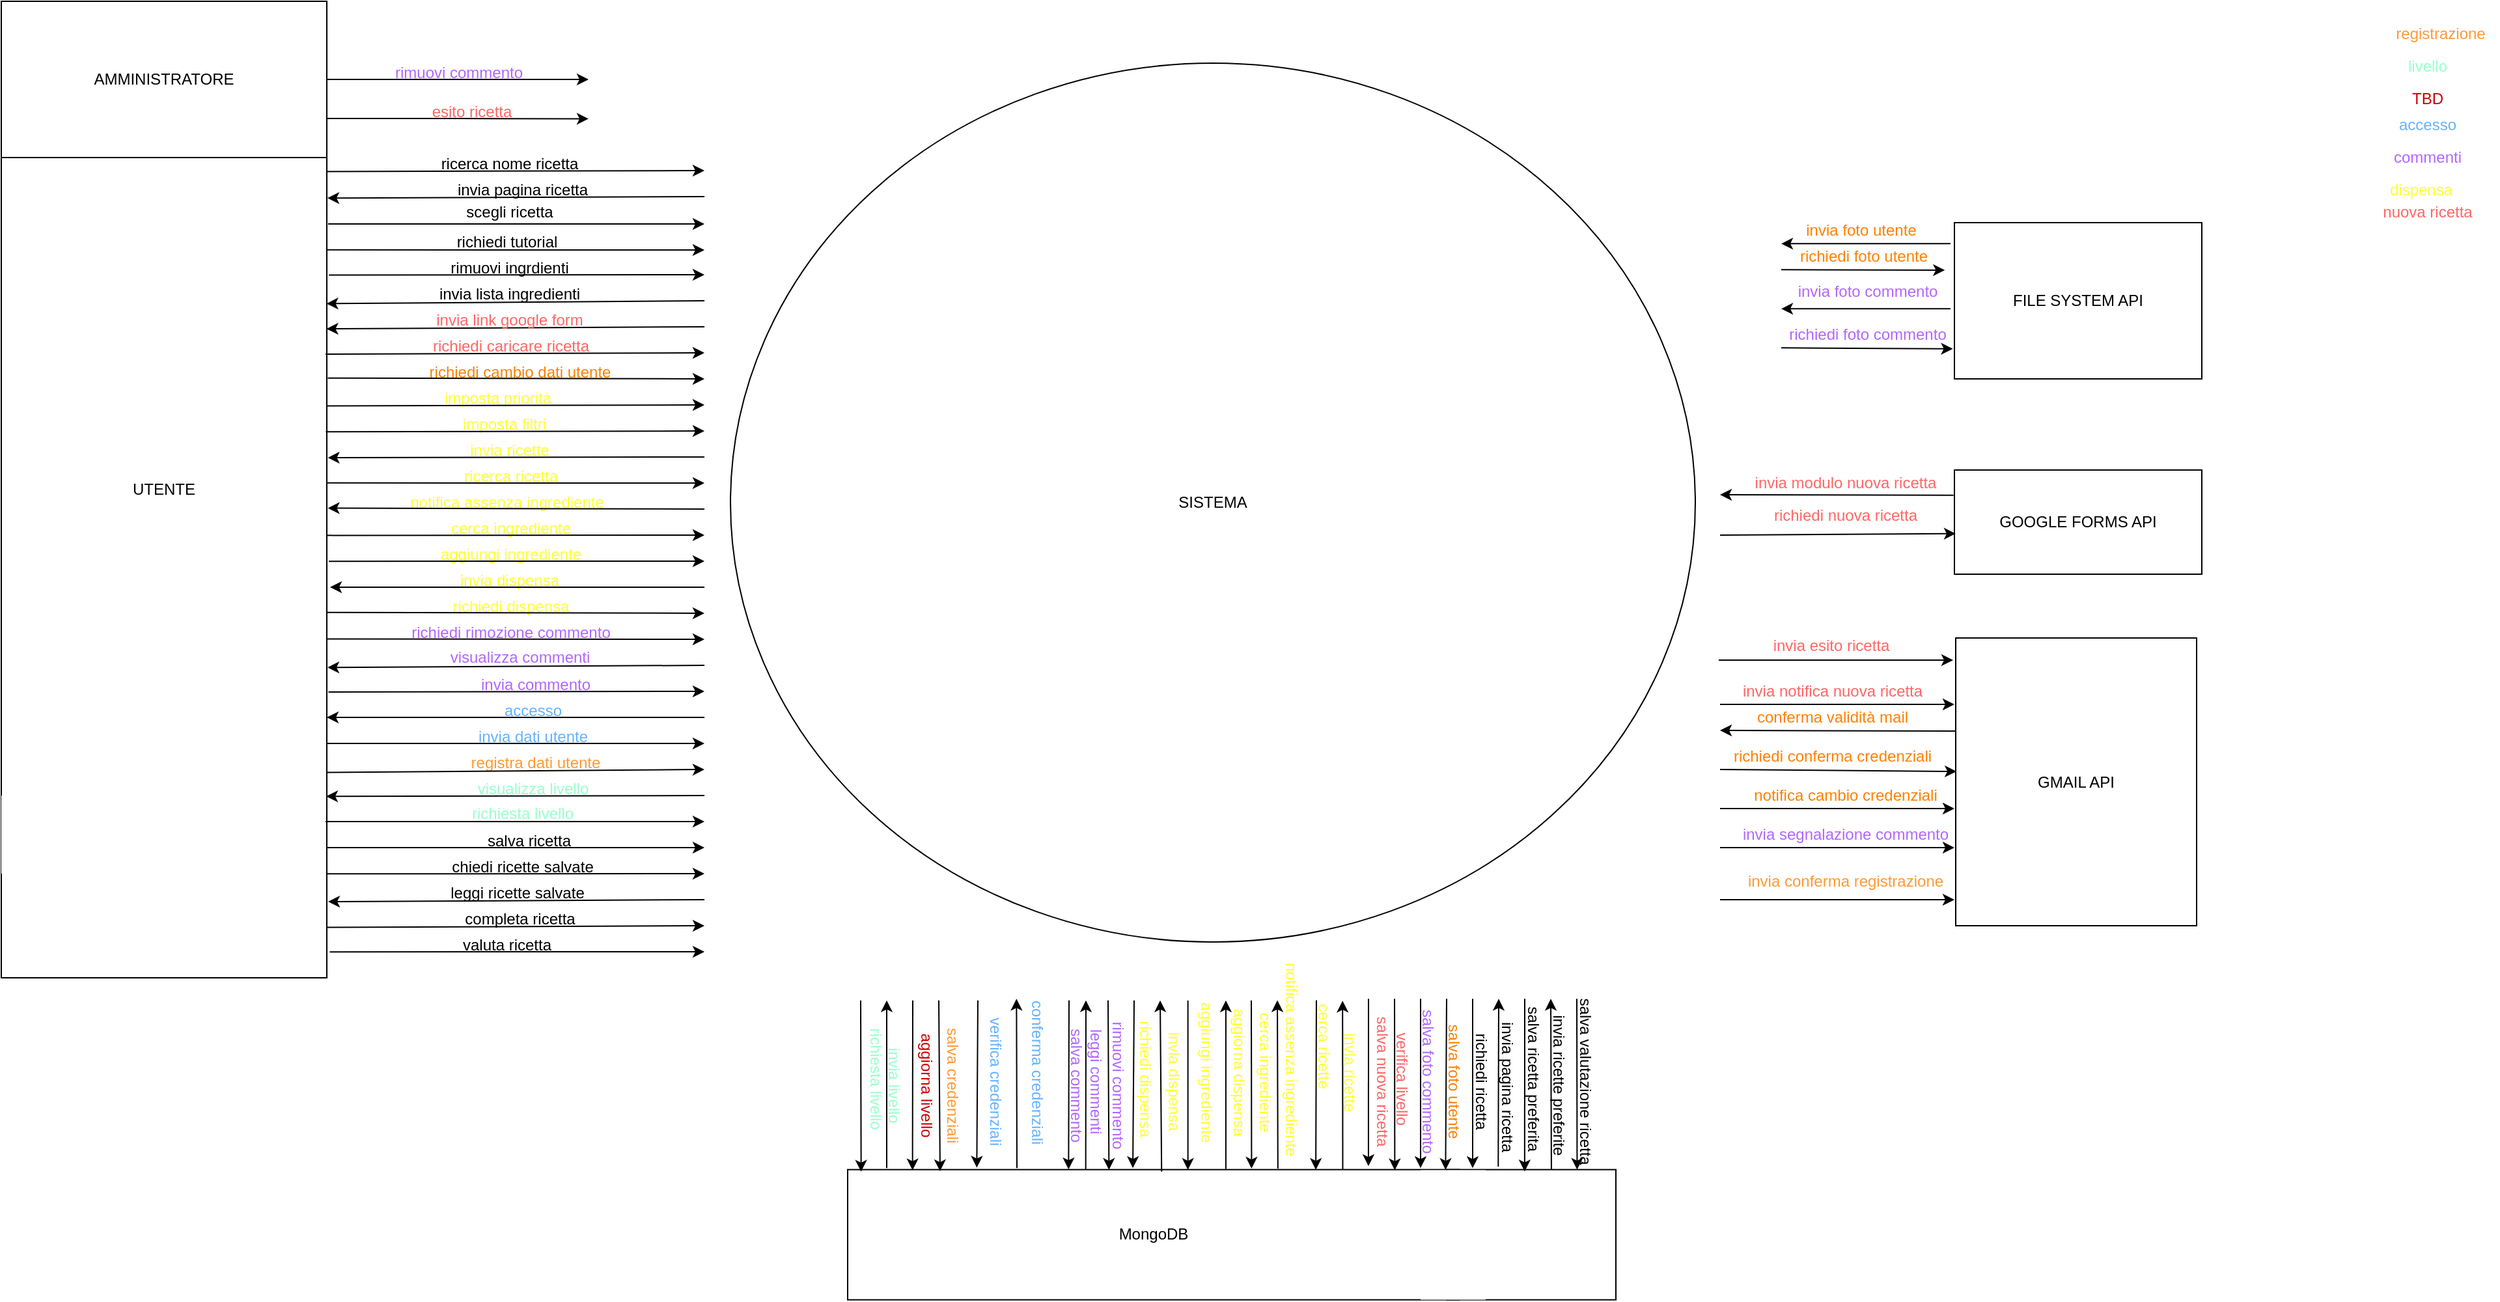 <mxfile version="20.5.3" type="device"><diagram id="wQBlGms5R-B9E_tC6uIV" name="Pagina-1"><mxGraphModel dx="3056" dy="1822" grid="1" gridSize="10" guides="1" tooltips="1" connect="1" arrows="1" fold="1" page="1" pageScale="1" pageWidth="1169" pageHeight="827" math="0" shadow="0"><root><mxCell id="0"/><mxCell id="1" parent="0"/><mxCell id="vrRRHD0pAtCMs2YxS7Pa-10" value="" style="rounded=0;whiteSpace=wrap;html=1;" parent="1" vertex="1"><mxGeometry x="-10" y="460" width="250" height="130" as="geometry"/></mxCell><mxCell id="uP_7H-w4UrX24b1T5Wkm-80" style="edgeStyle=orthogonalEdgeStyle;rounded=0;orthogonalLoop=1;jettySize=auto;html=1;exitX=1;exitY=0.75;exitDx=0;exitDy=0;fontColor=#FF8000;" parent="1" source="0lq4EhsBohzgblfI7gjp-4" edge="1"><mxGeometry relative="1" as="geometry"><mxPoint x="441" y="-69.778" as="targetPoint"/></mxGeometry></mxCell><mxCell id="0lq4EhsBohzgblfI7gjp-4" value="AMMINISTRATORE" style="rounded=0;whiteSpace=wrap;html=1;" parent="1" vertex="1"><mxGeometry x="-10" y="-160" width="250" height="120" as="geometry"/></mxCell><mxCell id="0lq4EhsBohzgblfI7gjp-5" value="UTENTE" style="rounded=0;whiteSpace=wrap;html=1;perimeterSpacing=0;" parent="1" vertex="1"><mxGeometry x="-10" y="-40" width="250" height="510" as="geometry"/></mxCell><mxCell id="0lq4EhsBohzgblfI7gjp-6" value="MongoDB" style="rounded=0;whiteSpace=wrap;html=1;" parent="1" vertex="1"><mxGeometry x="640" y="737.32" width="470" height="100" as="geometry"/></mxCell><mxCell id="0lq4EhsBohzgblfI7gjp-13" value="&lt;font style=&quot;font-size: 12px;&quot;&gt;richiesta &lt;/font&gt;&lt;font style=&quot;font-size: 12px;&quot;&gt;livello&lt;/font&gt;" style="text;html=1;align=center;verticalAlign=middle;resizable=0;points=[];autosize=1;fontSize=24;fontColor=#99FFCC;" parent="1" vertex="1"><mxGeometry x="340" y="440" width="100" height="40" as="geometry"/></mxCell><mxCell id="0lq4EhsBohzgblfI7gjp-14" value="" style="endArrow=classic;html=1;rounded=0;fontSize=12;entryX=0.022;entryY=0.016;entryDx=0;entryDy=0;entryPerimeter=0;" parent="1" target="0lq4EhsBohzgblfI7gjp-6" edge="1"><mxGeometry width="50" height="50" relative="1" as="geometry"><mxPoint x="650" y="607.32" as="sourcePoint"/><mxPoint x="650" y="727.32" as="targetPoint"/></mxGeometry></mxCell><mxCell id="0lq4EhsBohzgblfI7gjp-16" value="&lt;font style=&quot;font-size: 12px;&quot;&gt;richiesta &lt;/font&gt;&lt;font style=&quot;font-size: 12px;&quot;&gt;livello&lt;/font&gt;" style="text;html=1;align=center;verticalAlign=middle;resizable=0;points=[];autosize=1;strokeColor=none;fillColor=none;fontSize=24;rotation=90;fontColor=#99FFCC;" parent="1" vertex="1"><mxGeometry x="615" y="647.32" width="100" height="40" as="geometry"/></mxCell><mxCell id="0lq4EhsBohzgblfI7gjp-17" value="" style="endArrow=classic;html=1;rounded=0;fontSize=12;exitX=1;exitY=1;exitDx=0;exitDy=0;edgeStyle=elbowEdgeStyle;elbow=vertical;" parent="1" source="0lq4EhsBohzgblfI7gjp-5" edge="1"><mxGeometry width="50" height="50" relative="1" as="geometry"><mxPoint x="540" y="530" as="sourcePoint"/><mxPoint x="530" y="470" as="targetPoint"/></mxGeometry></mxCell><mxCell id="0lq4EhsBohzgblfI7gjp-20" value="invia livello" style="text;html=1;align=center;verticalAlign=middle;resizable=0;points=[];autosize=1;strokeColor=none;fillColor=none;fontSize=12;rotation=90;fontColor=#99FFCC;" parent="1" vertex="1"><mxGeometry x="635" y="657.32" width="80" height="30" as="geometry"/></mxCell><mxCell id="0lq4EhsBohzgblfI7gjp-22" value="visualizza livello" style="text;html=1;align=center;verticalAlign=middle;resizable=0;points=[];autosize=1;fontSize=12;fontColor=#99FFCC;" parent="1" vertex="1"><mxGeometry x="343" y="430" width="110" height="30" as="geometry"/></mxCell><mxCell id="0lq4EhsBohzgblfI7gjp-24" value="aggiorna livello" style="text;html=1;align=center;verticalAlign=middle;resizable=0;points=[];autosize=1;strokeColor=none;fillColor=none;fontSize=12;fontColor=#CC0000;rotation=90;" parent="1" vertex="1"><mxGeometry x="650" y="657.32" width="100" height="30" as="geometry"/></mxCell><mxCell id="0lq4EhsBohzgblfI7gjp-26" value="&lt;font color=&quot;#ff9933&quot;&gt;registra dati utente&lt;/font&gt;" style="text;html=1;align=center;verticalAlign=middle;resizable=0;points=[];autosize=1;strokeColor=none;fillColor=none;fontSize=12;fontColor=#CC0000;" parent="1" vertex="1"><mxGeometry x="340" y="410" width="120" height="30" as="geometry"/></mxCell><mxCell id="0lq4EhsBohzgblfI7gjp-28" value="salva credenziali" style="text;html=1;align=center;verticalAlign=middle;resizable=0;points=[];autosize=1;strokeColor=none;fillColor=none;fontSize=12;fontColor=#FF9933;rotation=90;" parent="1" vertex="1"><mxGeometry x="665" y="657.32" width="110" height="30" as="geometry"/></mxCell><mxCell id="0lq4EhsBohzgblfI7gjp-31" value="registrazione" style="text;html=1;align=center;verticalAlign=middle;resizable=0;points=[];autosize=1;strokeColor=none;fillColor=none;fontSize=12;fontColor=#FF9933;" parent="1" vertex="1"><mxGeometry x="1818" y="-150" width="90" height="30" as="geometry"/></mxCell><mxCell id="0lq4EhsBohzgblfI7gjp-32" value="&lt;font color=&quot;#99ffcc&quot;&gt;livello&lt;/font&gt;" style="text;html=1;align=center;verticalAlign=middle;resizable=0;points=[];autosize=1;strokeColor=none;fillColor=none;fontSize=12;fontColor=#FF9933;" parent="1" vertex="1"><mxGeometry x="1828" y="-125" width="50" height="30" as="geometry"/></mxCell><mxCell id="0lq4EhsBohzgblfI7gjp-33" value="&lt;font color=&quot;#cc0000&quot;&gt;TBD&lt;/font&gt;" style="text;html=1;align=center;verticalAlign=middle;resizable=0;points=[];autosize=1;strokeColor=none;fillColor=none;fontSize=12;fontColor=#99FFCC;" parent="1" vertex="1"><mxGeometry x="1828" y="-100" width="50" height="30" as="geometry"/></mxCell><mxCell id="0lq4EhsBohzgblfI7gjp-35" value="&lt;font color=&quot;#66b2ff&quot;&gt;invia dati utente&lt;/font&gt;" style="text;html=1;align=center;verticalAlign=middle;resizable=0;points=[];autosize=1;strokeColor=none;fillColor=none;fontSize=12;fontColor=#CC0000;" parent="1" vertex="1"><mxGeometry x="343" y="390" width="110" height="30" as="geometry"/></mxCell><mxCell id="0lq4EhsBohzgblfI7gjp-37" value="verifica credenziali" style="text;html=1;align=center;verticalAlign=middle;resizable=0;points=[];autosize=1;strokeColor=none;fillColor=none;fontSize=12;fontColor=#66B2FF;rotation=90;" parent="1" vertex="1"><mxGeometry x="693" y="654.32" width="120" height="30" as="geometry"/></mxCell><mxCell id="0lq4EhsBohzgblfI7gjp-39" value="conferma credenziali" style="text;html=1;align=center;verticalAlign=middle;resizable=0;points=[];autosize=1;strokeColor=none;fillColor=none;fontSize=12;fontColor=#66B2FF;rotation=90;" parent="1" vertex="1"><mxGeometry x="720" y="647.32" width="130" height="30" as="geometry"/></mxCell><mxCell id="0lq4EhsBohzgblfI7gjp-40" value="" style="endArrow=classic;html=1;rounded=0;fontSize=12;fontColor=#66B2FF;elbow=vertical;" parent="1" edge="1"><mxGeometry width="50" height="50" relative="1" as="geometry"><mxPoint x="530" y="390" as="sourcePoint"/><mxPoint x="240" y="390" as="targetPoint"/></mxGeometry></mxCell><mxCell id="0lq4EhsBohzgblfI7gjp-41" value="accesso" style="text;html=1;align=center;verticalAlign=middle;resizable=0;points=[];autosize=1;strokeColor=none;fillColor=none;fontSize=12;fontColor=#66B2FF;" parent="1" vertex="1"><mxGeometry x="363" y="370" width="70" height="30" as="geometry"/></mxCell><mxCell id="0lq4EhsBohzgblfI7gjp-42" value="accesso" style="text;html=1;align=center;verticalAlign=middle;resizable=0;points=[];autosize=1;strokeColor=none;fillColor=none;fontSize=12;fontColor=#66B2FF;" parent="1" vertex="1"><mxGeometry x="1818" y="-80" width="70" height="30" as="geometry"/></mxCell><mxCell id="0lq4EhsBohzgblfI7gjp-44" value="&lt;font color=&quot;#b266ff&quot;&gt;invia commento&lt;/font&gt;" style="text;html=1;align=center;verticalAlign=middle;resizable=0;points=[];autosize=1;strokeColor=none;fillColor=none;fontSize=12;fontColor=#66B2FF;" parent="1" vertex="1"><mxGeometry x="345" y="350" width="110" height="30" as="geometry"/></mxCell><mxCell id="0lq4EhsBohzgblfI7gjp-48" value="salva commento" style="text;html=1;align=center;verticalAlign=middle;resizable=0;points=[];autosize=1;strokeColor=none;fillColor=none;fontSize=12;fontColor=#B266FF;rotation=90;" parent="1" vertex="1"><mxGeometry x="760" y="657.32" width="110" height="30" as="geometry"/></mxCell><mxCell id="0lq4EhsBohzgblfI7gjp-50" value="leggi commenti" style="text;html=1;align=center;verticalAlign=middle;resizable=0;points=[];autosize=1;strokeColor=none;fillColor=none;fontSize=12;fontColor=#B266FF;rotation=90;" parent="1" vertex="1"><mxGeometry x="780" y="654.32" width="100" height="30" as="geometry"/></mxCell><mxCell id="0lq4EhsBohzgblfI7gjp-52" value="visualizza commenti" style="text;html=1;align=center;verticalAlign=middle;resizable=0;points=[];autosize=1;strokeColor=none;fillColor=none;fontSize=12;fontColor=#B266FF;" parent="1" vertex="1"><mxGeometry x="323" y="329" width="130" height="30" as="geometry"/></mxCell><mxCell id="0lq4EhsBohzgblfI7gjp-54" value="richiedi rimozione commento" style="text;html=1;align=center;verticalAlign=middle;resizable=0;points=[];autosize=1;strokeColor=none;fillColor=none;fontSize=12;fontColor=#B266FF;" parent="1" vertex="1"><mxGeometry x="291" y="310" width="180" height="30" as="geometry"/></mxCell><mxCell id="0lq4EhsBohzgblfI7gjp-56" value="rimuovi commento" style="text;html=1;align=center;verticalAlign=middle;resizable=0;points=[];autosize=1;strokeColor=none;fillColor=none;fontSize=12;fontColor=#B266FF;rotation=90;" parent="1" vertex="1"><mxGeometry x="787" y="657.32" width="120" height="30" as="geometry"/></mxCell><mxCell id="0lq4EhsBohzgblfI7gjp-62" value="rimuovi commento" style="text;html=1;align=center;verticalAlign=middle;resizable=0;points=[];autosize=1;strokeColor=none;fillColor=none;fontSize=12;fontColor=#B266FF;rotation=0;" parent="1" vertex="1"><mxGeometry x="281" y="-120" width="120" height="30" as="geometry"/></mxCell><mxCell id="0lq4EhsBohzgblfI7gjp-63" value="" style="endArrow=classic;html=1;rounded=0;fontSize=12;fontColor=#B266FF;elbow=vertical;entryX=0.998;entryY=0.962;entryDx=0;entryDy=0;entryPerimeter=0;" parent="1" target="0lq4EhsBohzgblfI7gjp-5" edge="1"><mxGeometry width="50" height="50" relative="1" as="geometry"><mxPoint x="530" y="450" as="sourcePoint"/><mxPoint x="590" y="360" as="targetPoint"/></mxGeometry></mxCell><mxCell id="0lq4EhsBohzgblfI7gjp-64" value="" style="endArrow=classic;html=1;rounded=0;fontSize=12;fontColor=#B266FF;elbow=vertical;exitX=1;exitY=0.926;exitDx=0;exitDy=0;exitPerimeter=0;" parent="1" source="0lq4EhsBohzgblfI7gjp-5" edge="1"><mxGeometry width="50" height="50" relative="1" as="geometry"><mxPoint x="540" y="410" as="sourcePoint"/><mxPoint x="530" y="430" as="targetPoint"/></mxGeometry></mxCell><mxCell id="0lq4EhsBohzgblfI7gjp-65" value="" style="endArrow=classic;html=1;rounded=0;fontSize=12;fontColor=#B266FF;elbow=vertical;" parent="1" edge="1"><mxGeometry width="50" height="50" relative="1" as="geometry"><mxPoint x="240" y="410" as="sourcePoint"/><mxPoint x="530" y="410" as="targetPoint"/></mxGeometry></mxCell><mxCell id="0lq4EhsBohzgblfI7gjp-67" value="" style="endArrow=classic;html=1;rounded=0;fontSize=12;fontColor=#B266FF;elbow=vertical;exitX=1.005;exitY=0.805;exitDx=0;exitDy=0;exitPerimeter=0;" parent="1" source="0lq4EhsBohzgblfI7gjp-5" edge="1"><mxGeometry width="50" height="50" relative="1" as="geometry"><mxPoint x="480" y="360" as="sourcePoint"/><mxPoint x="530" y="370" as="targetPoint"/></mxGeometry></mxCell><mxCell id="0lq4EhsBohzgblfI7gjp-70" value="" style="endArrow=classic;html=1;rounded=0;fontSize=12;fontColor=#B266FF;elbow=vertical;exitX=1.002;exitY=0.725;exitDx=0;exitDy=0;exitPerimeter=0;" parent="1" source="0lq4EhsBohzgblfI7gjp-5" edge="1"><mxGeometry width="50" height="50" relative="1" as="geometry"><mxPoint x="420" y="330" as="sourcePoint"/><mxPoint x="530" y="330" as="targetPoint"/></mxGeometry></mxCell><mxCell id="0lq4EhsBohzgblfI7gjp-71" value="commenti" style="text;html=1;align=center;verticalAlign=middle;resizable=0;points=[];autosize=1;strokeColor=none;fillColor=none;fontSize=12;fontColor=#B266FF;" parent="1" vertex="1"><mxGeometry x="1813" y="-55" width="80" height="30" as="geometry"/></mxCell><mxCell id="uP_7H-w4UrX24b1T5Wkm-2" value="&lt;font color=&quot;#ffff33&quot;&gt;richiedi dispensa&lt;/font&gt;" style="text;html=1;align=center;verticalAlign=middle;resizable=0;points=[];autosize=1;" parent="1" vertex="1"><mxGeometry x="326" y="290" width="110" height="30" as="geometry"/></mxCell><mxCell id="uP_7H-w4UrX24b1T5Wkm-4" value="richiedi dispensa" style="text;html=1;align=center;verticalAlign=middle;resizable=0;points=[];autosize=1;strokeColor=none;fillColor=none;fontColor=#FFFF33;rotation=90;" parent="1" vertex="1"><mxGeometry x="813" y="652.32" width="110" height="30" as="geometry"/></mxCell><mxCell id="uP_7H-w4UrX24b1T5Wkm-6" value="invia dispensa" style="text;html=1;align=center;verticalAlign=middle;resizable=0;points=[];autosize=1;strokeColor=none;fillColor=none;fontColor=#FFFF33;rotation=90;" parent="1" vertex="1"><mxGeometry x="840" y="654.32" width="100" height="30" as="geometry"/></mxCell><mxCell id="uP_7H-w4UrX24b1T5Wkm-8" value="invia dispensa" style="text;html=1;align=center;verticalAlign=middle;resizable=0;points=[];autosize=1;strokeColor=none;fillColor=none;fontColor=#FFFF33;" parent="1" vertex="1"><mxGeometry x="330" y="270" width="100" height="30" as="geometry"/></mxCell><mxCell id="uP_7H-w4UrX24b1T5Wkm-10" value="aggiungi ingrediente" style="text;html=1;align=center;verticalAlign=middle;resizable=0;points=[];autosize=1;strokeColor=none;fillColor=none;fontColor=#FFFF33;" parent="1" vertex="1"><mxGeometry x="316" y="250" width="130" height="30" as="geometry"/></mxCell><mxCell id="uP_7H-w4UrX24b1T5Wkm-12" value="aggiungi ingrediente" style="text;html=1;align=center;verticalAlign=middle;resizable=0;points=[];autosize=1;strokeColor=none;fillColor=none;fontColor=#FFFF33;rotation=90;" parent="1" vertex="1"><mxGeometry x="850" y="647.32" width="130" height="30" as="geometry"/></mxCell><mxCell id="uP_7H-w4UrX24b1T5Wkm-14" value="aggiorna dispensa" style="text;html=1;align=center;verticalAlign=middle;resizable=0;points=[];autosize=1;strokeColor=none;fillColor=none;fontColor=#FFFF33;rotation=90;" parent="1" vertex="1"><mxGeometry x="880" y="647.32" width="120" height="30" as="geometry"/></mxCell><mxCell id="uP_7H-w4UrX24b1T5Wkm-16" value="cerca ingrediente" style="text;html=1;align=center;verticalAlign=middle;resizable=0;points=[];autosize=1;strokeColor=none;fillColor=none;fontColor=#FFFF33;" parent="1" vertex="1"><mxGeometry x="321" y="230" width="120" height="30" as="geometry"/></mxCell><mxCell id="uP_7H-w4UrX24b1T5Wkm-18" value="cerca ingrediente" style="text;html=1;align=center;verticalAlign=middle;resizable=0;points=[];autosize=1;strokeColor=none;fillColor=none;fontColor=#FFFF33;rotation=90;" parent="1" vertex="1"><mxGeometry x="900" y="647.32" width="120" height="30" as="geometry"/></mxCell><mxCell id="uP_7H-w4UrX24b1T5Wkm-20" value="notifica assenza ingrediente" style="text;html=1;align=center;verticalAlign=middle;resizable=0;points=[];autosize=1;strokeColor=none;fillColor=none;fontColor=#FFFF33;rotation=90;" parent="1" vertex="1"><mxGeometry x="895" y="637.32" width="170" height="30" as="geometry"/></mxCell><mxCell id="uP_7H-w4UrX24b1T5Wkm-22" value="notifica assenza ingrediente" style="text;html=1;align=center;verticalAlign=middle;resizable=0;points=[];autosize=1;strokeColor=none;fillColor=none;fontColor=#FFFF33;" parent="1" vertex="1"><mxGeometry x="293" y="210" width="170" height="30" as="geometry"/></mxCell><mxCell id="uP_7H-w4UrX24b1T5Wkm-24" value="ricerca ricetta" style="text;html=1;align=center;verticalAlign=middle;resizable=0;points=[];autosize=1;strokeColor=none;fillColor=none;fontColor=#FFFF33;" parent="1" vertex="1"><mxGeometry x="331" y="190" width="100" height="30" as="geometry"/></mxCell><mxCell id="uP_7H-w4UrX24b1T5Wkm-26" value="cerca ricette" style="text;html=1;align=center;verticalAlign=middle;resizable=0;points=[];autosize=1;strokeColor=none;fillColor=none;fontColor=#FFFF33;rotation=90;" parent="1" vertex="1"><mxGeometry x="960" y="627.32" width="90" height="30" as="geometry"/></mxCell><mxCell id="uP_7H-w4UrX24b1T5Wkm-28" value="invia ricette" style="text;html=1;align=center;verticalAlign=middle;resizable=0;points=[];autosize=1;strokeColor=none;fillColor=none;fontColor=#FFFF33;rotation=90;" parent="1" vertex="1"><mxGeometry x="985" y="647.32" width="80" height="30" as="geometry"/></mxCell><mxCell id="uP_7H-w4UrX24b1T5Wkm-30" value="invia ricette" style="text;html=1;align=center;verticalAlign=middle;resizable=0;points=[];autosize=1;strokeColor=none;fillColor=none;fontColor=#FFFF33;" parent="1" vertex="1"><mxGeometry x="340" y="170" width="80" height="30" as="geometry"/></mxCell><mxCell id="uP_7H-w4UrX24b1T5Wkm-33" value="imposta filtri" style="text;html=1;align=center;verticalAlign=middle;resizable=0;points=[];autosize=1;strokeColor=none;fillColor=none;fontColor=#FFFF33;" parent="1" vertex="1"><mxGeometry x="331" y="150" width="90" height="30" as="geometry"/></mxCell><mxCell id="uP_7H-w4UrX24b1T5Wkm-35" value="imposta priorità" style="text;html=1;align=center;verticalAlign=middle;resizable=0;points=[];autosize=1;strokeColor=none;fillColor=none;fontColor=#FFFF33;" parent="1" vertex="1"><mxGeometry x="316" y="130" width="110" height="30" as="geometry"/></mxCell><mxCell id="uP_7H-w4UrX24b1T5Wkm-36" value="dispensa" style="text;html=1;align=center;verticalAlign=middle;resizable=0;points=[];autosize=1;strokeColor=none;fillColor=none;fontColor=#FFFF33;" parent="1" vertex="1"><mxGeometry x="1813" y="-30" width="70" height="30" as="geometry"/></mxCell><mxCell id="uP_7H-w4UrX24b1T5Wkm-39" value="&lt;font color=&quot;#ff8000&quot;&gt;richiedi cambio dati utente&lt;/font&gt;" style="text;html=1;align=center;verticalAlign=middle;resizable=0;points=[];autosize=1;strokeColor=none;fillColor=none;fontColor=#FFFF33;" parent="1" vertex="1"><mxGeometry x="308" y="110" width="160" height="30" as="geometry"/></mxCell><mxCell id="uP_7H-w4UrX24b1T5Wkm-40" value="" style="endArrow=classic;html=1;rounded=0;fontColor=#FF8000;entryX=1.002;entryY=0.768;entryDx=0;entryDy=0;entryPerimeter=0;" parent="1" target="0lq4EhsBohzgblfI7gjp-5" edge="1"><mxGeometry width="50" height="50" relative="1" as="geometry"><mxPoint x="530" y="350" as="sourcePoint"/><mxPoint x="390" y="300" as="targetPoint"/></mxGeometry></mxCell><mxCell id="uP_7H-w4UrX24b1T5Wkm-41" value="" style="endArrow=classic;html=1;rounded=0;fontColor=#FF8000;exitX=0.998;exitY=0.685;exitDx=0;exitDy=0;exitPerimeter=0;" parent="1" source="0lq4EhsBohzgblfI7gjp-5" edge="1"><mxGeometry width="50" height="50" relative="1" as="geometry"><mxPoint x="340" y="350" as="sourcePoint"/><mxPoint x="530" y="310" as="targetPoint"/></mxGeometry></mxCell><mxCell id="uP_7H-w4UrX24b1T5Wkm-42" value="" style="endArrow=classic;html=1;rounded=0;fontColor=#FF8000;entryX=1.01;entryY=0.647;entryDx=0;entryDy=0;entryPerimeter=0;" parent="1" target="0lq4EhsBohzgblfI7gjp-5" edge="1"><mxGeometry width="50" height="50" relative="1" as="geometry"><mxPoint x="530" y="290" as="sourcePoint"/><mxPoint x="390" y="300" as="targetPoint"/></mxGeometry></mxCell><mxCell id="uP_7H-w4UrX24b1T5Wkm-43" value="" style="endArrow=classic;html=1;rounded=0;fontColor=#FF8000;exitX=1.006;exitY=0.608;exitDx=0;exitDy=0;exitPerimeter=0;" parent="1" edge="1" source="0lq4EhsBohzgblfI7gjp-5"><mxGeometry width="50" height="50" relative="1" as="geometry"><mxPoint x="240" y="260" as="sourcePoint"/><mxPoint x="530" y="270" as="targetPoint"/></mxGeometry></mxCell><mxCell id="uP_7H-w4UrX24b1T5Wkm-44" value="" style="endArrow=classic;html=1;rounded=0;fontColor=#FF8000;exitX=0.999;exitY=0.569;exitDx=0;exitDy=0;exitPerimeter=0;" parent="1" source="0lq4EhsBohzgblfI7gjp-5" edge="1"><mxGeometry width="50" height="50" relative="1" as="geometry"><mxPoint x="340" y="350" as="sourcePoint"/><mxPoint x="530" y="250" as="targetPoint"/></mxGeometry></mxCell><mxCell id="uP_7H-w4UrX24b1T5Wkm-45" value="" style="endArrow=classic;html=1;rounded=0;fontColor=#FF8000;entryX=1.003;entryY=0.528;entryDx=0;entryDy=0;entryPerimeter=0;" parent="1" target="0lq4EhsBohzgblfI7gjp-5" edge="1"><mxGeometry width="50" height="50" relative="1" as="geometry"><mxPoint x="530" y="230" as="sourcePoint"/><mxPoint x="390" y="300" as="targetPoint"/></mxGeometry></mxCell><mxCell id="uP_7H-w4UrX24b1T5Wkm-46" value="" style="endArrow=classic;html=1;rounded=0;fontColor=#FF8000;exitX=1;exitY=0.49;exitDx=0;exitDy=0;exitPerimeter=0;" parent="1" source="0lq4EhsBohzgblfI7gjp-5" edge="1"><mxGeometry width="50" height="50" relative="1" as="geometry"><mxPoint x="380" y="220" as="sourcePoint"/><mxPoint x="530" y="210" as="targetPoint"/></mxGeometry></mxCell><mxCell id="uP_7H-w4UrX24b1T5Wkm-47" value="" style="endArrow=classic;html=1;rounded=0;fontColor=#FF8000;entryX=1.003;entryY=0.452;entryDx=0;entryDy=0;entryPerimeter=0;" parent="1" target="0lq4EhsBohzgblfI7gjp-5" edge="1"><mxGeometry width="50" height="50" relative="1" as="geometry"><mxPoint x="530" y="190" as="sourcePoint"/><mxPoint x="430" y="170" as="targetPoint"/></mxGeometry></mxCell><mxCell id="uP_7H-w4UrX24b1T5Wkm-48" value="" style="endArrow=classic;html=1;rounded=0;fontColor=#FF8000;exitX=0.997;exitY=0.413;exitDx=0;exitDy=0;exitPerimeter=0;" parent="1" source="0lq4EhsBohzgblfI7gjp-5" edge="1"><mxGeometry width="50" height="50" relative="1" as="geometry"><mxPoint x="380" y="220" as="sourcePoint"/><mxPoint x="530" y="170" as="targetPoint"/></mxGeometry></mxCell><mxCell id="uP_7H-w4UrX24b1T5Wkm-49" value="" style="endArrow=classic;html=1;rounded=0;fontColor=#FF8000;exitX=1;exitY=0.374;exitDx=0;exitDy=0;exitPerimeter=0;" parent="1" source="0lq4EhsBohzgblfI7gjp-5" edge="1"><mxGeometry width="50" height="50" relative="1" as="geometry"><mxPoint x="380" y="220" as="sourcePoint"/><mxPoint x="530" y="150" as="targetPoint"/></mxGeometry></mxCell><mxCell id="uP_7H-w4UrX24b1T5Wkm-50" value="" style="endArrow=classic;html=1;rounded=0;fontColor=#FF8000;exitX=1.003;exitY=0.332;exitDx=0;exitDy=0;exitPerimeter=0;" parent="1" source="0lq4EhsBohzgblfI7gjp-5" edge="1"><mxGeometry width="50" height="50" relative="1" as="geometry"><mxPoint x="380" y="220" as="sourcePoint"/><mxPoint x="530" y="130" as="targetPoint"/></mxGeometry></mxCell><mxCell id="uP_7H-w4UrX24b1T5Wkm-53" value="" style="endArrow=classic;html=1;rounded=0;fontColor=#FF8000;" parent="1" edge="1"><mxGeometry width="50" height="50" relative="1" as="geometry"><mxPoint x="670" y="736.16" as="sourcePoint"/><mxPoint x="670" y="607.32" as="targetPoint"/></mxGeometry></mxCell><mxCell id="uP_7H-w4UrX24b1T5Wkm-54" value="" style="endArrow=classic;html=1;rounded=0;fontColor=#FF8000;entryX=0.106;entryY=0.005;entryDx=0;entryDy=0;entryPerimeter=0;" parent="1" target="0lq4EhsBohzgblfI7gjp-6" edge="1"><mxGeometry width="50" height="50" relative="1" as="geometry"><mxPoint x="690" y="607.32" as="sourcePoint"/><mxPoint x="750" y="627.32" as="targetPoint"/></mxGeometry></mxCell><mxCell id="uP_7H-w4UrX24b1T5Wkm-55" value="" style="endArrow=classic;html=1;rounded=0;fontColor=#FF8000;entryX=0.151;entryY=0.012;entryDx=0;entryDy=0;entryPerimeter=0;" parent="1" target="0lq4EhsBohzgblfI7gjp-6" edge="1"><mxGeometry width="50" height="50" relative="1" as="geometry"><mxPoint x="710" y="607.32" as="sourcePoint"/><mxPoint x="750" y="627.32" as="targetPoint"/></mxGeometry></mxCell><mxCell id="uP_7H-w4UrX24b1T5Wkm-56" value="" style="endArrow=classic;html=1;rounded=0;fontColor=#FF8000;entryX=0.211;entryY=-0.015;entryDx=0;entryDy=0;entryPerimeter=0;" parent="1" target="0lq4EhsBohzgblfI7gjp-6" edge="1"><mxGeometry width="50" height="50" relative="1" as="geometry"><mxPoint x="740" y="607.32" as="sourcePoint"/><mxPoint x="750" y="627.32" as="targetPoint"/></mxGeometry></mxCell><mxCell id="uP_7H-w4UrX24b1T5Wkm-57" value="" style="endArrow=classic;html=1;rounded=0;fontColor=#FF8000;entryX=0.068;entryY=1.011;entryDx=0;entryDy=0;entryPerimeter=0;" parent="1" target="0lq4EhsBohzgblfI7gjp-39" edge="1"><mxGeometry width="50" height="50" relative="1" as="geometry"><mxPoint x="770" y="736.16" as="sourcePoint"/><mxPoint x="750" y="627.32" as="targetPoint"/></mxGeometry></mxCell><mxCell id="uP_7H-w4UrX24b1T5Wkm-58" value="" style="endArrow=classic;html=1;rounded=0;fontColor=#FF8000;entryX=0.361;entryY=-0.002;entryDx=0;entryDy=0;entryPerimeter=0;" parent="1" target="0lq4EhsBohzgblfI7gjp-6" edge="1"><mxGeometry width="50" height="50" relative="1" as="geometry"><mxPoint x="810" y="607.32" as="sourcePoint"/><mxPoint x="750" y="677.32" as="targetPoint"/></mxGeometry></mxCell><mxCell id="uP_7H-w4UrX24b1T5Wkm-59" value="" style="endArrow=classic;html=1;rounded=0;fontColor=#FF8000;exitX=0.389;exitY=-0.002;exitDx=0;exitDy=0;exitPerimeter=0;" parent="1" source="0lq4EhsBohzgblfI7gjp-6" edge="1"><mxGeometry width="50" height="50" relative="1" as="geometry"><mxPoint x="810" y="677.32" as="sourcePoint"/><mxPoint x="823" y="607.32" as="targetPoint"/></mxGeometry></mxCell><mxCell id="uP_7H-w4UrX24b1T5Wkm-60" value="" style="endArrow=classic;html=1;rounded=0;fontColor=#FF8000;entryX=0.427;entryY=0.002;entryDx=0;entryDy=0;entryPerimeter=0;" parent="1" target="0lq4EhsBohzgblfI7gjp-6" edge="1"><mxGeometry width="50" height="50" relative="1" as="geometry"><mxPoint x="840" y="607.32" as="sourcePoint"/><mxPoint x="860" y="627.32" as="targetPoint"/></mxGeometry></mxCell><mxCell id="uP_7H-w4UrX24b1T5Wkm-61" value="" style="endArrow=classic;html=1;rounded=0;fontColor=#FF8000;entryX=0.466;entryY=-0.012;entryDx=0;entryDy=0;entryPerimeter=0;" parent="1" target="0lq4EhsBohzgblfI7gjp-6" edge="1"><mxGeometry width="50" height="50" relative="1" as="geometry"><mxPoint x="860" y="607.32" as="sourcePoint"/><mxPoint x="860" y="627.32" as="targetPoint"/></mxGeometry></mxCell><mxCell id="uP_7H-w4UrX24b1T5Wkm-62" value="" style="endArrow=classic;html=1;rounded=0;fontColor=#FF8000;exitX=0.513;exitY=0.015;exitDx=0;exitDy=0;exitPerimeter=0;" parent="1" source="0lq4EhsBohzgblfI7gjp-6" edge="1"><mxGeometry width="50" height="50" relative="1" as="geometry"><mxPoint x="810" y="677.32" as="sourcePoint"/><mxPoint x="880" y="607.32" as="targetPoint"/></mxGeometry></mxCell><mxCell id="uP_7H-w4UrX24b1T5Wkm-63" value="" style="endArrow=classic;html=1;rounded=0;fontColor=#FF8000;exitX=0.078;exitY=0.956;exitDx=0;exitDy=0;exitPerimeter=0;entryX=0.556;entryY=0.002;entryDx=0;entryDy=0;entryPerimeter=0;" parent="1" source="uP_7H-w4UrX24b1T5Wkm-12" target="0lq4EhsBohzgblfI7gjp-6" edge="1"><mxGeometry width="50" height="50" relative="1" as="geometry"><mxPoint x="810" y="677.32" as="sourcePoint"/><mxPoint x="860" y="627.32" as="targetPoint"/></mxGeometry></mxCell><mxCell id="uP_7H-w4UrX24b1T5Wkm-64" value="" style="endArrow=classic;html=1;rounded=0;fontColor=#FF8000;exitX=0.618;exitY=-0.005;exitDx=0;exitDy=0;exitPerimeter=0;entryX=0.042;entryY=0.818;entryDx=0;entryDy=0;entryPerimeter=0;" parent="1" source="0lq4EhsBohzgblfI7gjp-6" target="uP_7H-w4UrX24b1T5Wkm-14" edge="1"><mxGeometry width="50" height="50" relative="1" as="geometry"><mxPoint x="810" y="677.32" as="sourcePoint"/><mxPoint x="860" y="627.32" as="targetPoint"/></mxGeometry></mxCell><mxCell id="uP_7H-w4UrX24b1T5Wkm-65" value="" style="endArrow=classic;html=1;rounded=0;fontColor=#FF8000;exitX=0.042;exitY=0.833;exitDx=0;exitDy=0;exitPerimeter=0;entryX=0.66;entryY=-0.008;entryDx=0;entryDy=0;entryPerimeter=0;" parent="1" source="uP_7H-w4UrX24b1T5Wkm-18" target="0lq4EhsBohzgblfI7gjp-6" edge="1"><mxGeometry width="50" height="50" relative="1" as="geometry"><mxPoint x="810" y="677.32" as="sourcePoint"/><mxPoint x="860" y="627.32" as="targetPoint"/></mxGeometry></mxCell><mxCell id="uP_7H-w4UrX24b1T5Wkm-66" value="" style="endArrow=classic;html=1;rounded=0;fontColor=#FF8000;exitX=0.703;exitY=-0.008;exitDx=0;exitDy=0;exitPerimeter=0;entryX=0.235;entryY=0.833;entryDx=0;entryDy=0;entryPerimeter=0;" parent="1" source="0lq4EhsBohzgblfI7gjp-6" target="uP_7H-w4UrX24b1T5Wkm-20" edge="1"><mxGeometry width="50" height="50" relative="1" as="geometry"><mxPoint x="810" y="677.32" as="sourcePoint"/><mxPoint x="860" y="627.32" as="targetPoint"/></mxGeometry></mxCell><mxCell id="uP_7H-w4UrX24b1T5Wkm-68" value="" style="endArrow=classic;html=1;rounded=0;fontColor=#FF8000;exitX=0.111;exitY=0.667;exitDx=0;exitDy=0;exitPerimeter=0;entryX=0.765;entryY=0.002;entryDx=0;entryDy=0;entryPerimeter=0;" parent="1" source="uP_7H-w4UrX24b1T5Wkm-26" target="0lq4EhsBohzgblfI7gjp-6" edge="1"><mxGeometry width="50" height="50" relative="1" as="geometry"><mxPoint x="810" y="677.32" as="sourcePoint"/><mxPoint x="860" y="627.32" as="targetPoint"/></mxGeometry></mxCell><mxCell id="uP_7H-w4UrX24b1T5Wkm-69" value="" style="endArrow=classic;html=1;rounded=0;fontColor=#FF8000;exitX=0.809;exitY=0;exitDx=0;exitDy=0;exitPerimeter=0;entryX=0.114;entryY=-0.003;entryDx=0;entryDy=0;entryPerimeter=0;" parent="1" source="0lq4EhsBohzgblfI7gjp-6" target="uP_7H-w4UrX24b1T5Wkm-26" edge="1"><mxGeometry width="50" height="50" relative="1" as="geometry"><mxPoint x="950" y="677.32" as="sourcePoint"/><mxPoint x="1000" y="627.32" as="targetPoint"/></mxGeometry></mxCell><mxCell id="uP_7H-w4UrX24b1T5Wkm-79" value="" style="endArrow=classic;html=1;rounded=0;fontColor=#FF8000;exitX=1;exitY=0.5;exitDx=0;exitDy=0;" parent="1" source="0lq4EhsBohzgblfI7gjp-4" edge="1"><mxGeometry width="50" height="50" relative="1" as="geometry"><mxPoint x="261" y="-120" as="sourcePoint"/><mxPoint x="441" y="-100" as="targetPoint"/></mxGeometry></mxCell><mxCell id="uP_7H-w4UrX24b1T5Wkm-81" value="&lt;font color=&quot;#ff6666&quot;&gt;esito ricetta&lt;/font&gt;" style="text;html=1;align=center;verticalAlign=middle;resizable=0;points=[];autosize=1;strokeColor=none;fillColor=none;fontColor=#FF8000;" parent="1" vertex="1"><mxGeometry x="311" y="-90" width="80" height="30" as="geometry"/></mxCell><mxCell id="uP_7H-w4UrX24b1T5Wkm-82" value="" style="endArrow=classic;html=1;rounded=0;fontColor=#FF6666;exitX=0.996;exitY=0.296;exitDx=0;exitDy=0;exitPerimeter=0;" parent="1" source="0lq4EhsBohzgblfI7gjp-5" edge="1"><mxGeometry width="50" height="50" relative="1" as="geometry"><mxPoint x="240" y="120" as="sourcePoint"/><mxPoint x="530" y="110" as="targetPoint"/></mxGeometry></mxCell><mxCell id="uP_7H-w4UrX24b1T5Wkm-83" value="richiedi caricare ricetta" style="text;html=1;align=center;verticalAlign=middle;resizable=0;points=[];autosize=1;strokeColor=none;fillColor=none;fontColor=#FF6666;" parent="1" vertex="1"><mxGeometry x="311" y="90" width="140" height="30" as="geometry"/></mxCell><mxCell id="uP_7H-w4UrX24b1T5Wkm-84" value="" style="endArrow=classic;html=1;rounded=0;fontColor=#FF6666;entryX=0.999;entryY=0.258;entryDx=0;entryDy=0;entryPerimeter=0;" parent="1" target="0lq4EhsBohzgblfI7gjp-5" edge="1"><mxGeometry width="50" height="50" relative="1" as="geometry"><mxPoint x="530" y="90" as="sourcePoint"/><mxPoint x="420" y="60" as="targetPoint"/></mxGeometry></mxCell><mxCell id="uP_7H-w4UrX24b1T5Wkm-85" value="invia link google form" style="text;html=1;align=center;verticalAlign=middle;resizable=0;points=[];autosize=1;strokeColor=none;fillColor=none;fontColor=#FF6666;" parent="1" vertex="1"><mxGeometry x="310" y="70" width="140" height="30" as="geometry"/></mxCell><mxCell id="uP_7H-w4UrX24b1T5Wkm-90" value="" style="endArrow=classic;html=1;rounded=0;fontColor=#FF6666;entryX=0.851;entryY=-0.027;entryDx=0;entryDy=0;entryPerimeter=0;" parent="1" target="0lq4EhsBohzgblfI7gjp-6" edge="1"><mxGeometry width="50" height="50" relative="1" as="geometry"><mxPoint x="1040" y="606.16" as="sourcePoint"/><mxPoint x="1430" y="596.16" as="targetPoint"/></mxGeometry></mxCell><mxCell id="uP_7H-w4UrX24b1T5Wkm-91" value="salva nuova ricetta" style="text;html=1;align=center;verticalAlign=middle;resizable=0;points=[];autosize=1;strokeColor=none;fillColor=none;fontColor=#FF6666;rotation=90;" parent="1" vertex="1"><mxGeometry x="990" y="654.32" width="120" height="30" as="geometry"/></mxCell><mxCell id="uP_7H-w4UrX24b1T5Wkm-94" value="nuova ricetta" style="text;html=1;align=center;verticalAlign=middle;resizable=0;points=[];autosize=1;strokeColor=none;fillColor=none;fontColor=#FF6666;" parent="1" vertex="1"><mxGeometry x="1808" y="-13" width="90" height="30" as="geometry"/></mxCell><mxCell id="uP_7H-w4UrX24b1T5Wkm-95" value="" style="endArrow=classic;html=1;rounded=0;fontColor=#FF6666;entryX=0.894;entryY=0.005;entryDx=0;entryDy=0;entryPerimeter=0;" parent="1" target="0lq4EhsBohzgblfI7gjp-6" edge="1"><mxGeometry width="50" height="50" relative="1" as="geometry"><mxPoint x="1060" y="606.16" as="sourcePoint"/><mxPoint x="1070" y="737.844" as="targetPoint"/></mxGeometry></mxCell><mxCell id="uP_7H-w4UrX24b1T5Wkm-96" value="verifica livello" style="text;html=1;align=center;verticalAlign=middle;resizable=0;points=[];autosize=1;strokeColor=none;fillColor=none;fontColor=#FF6666;rotation=90;" parent="1" vertex="1"><mxGeometry x="1020" y="652.32" width="90" height="30" as="geometry"/></mxCell><mxCell id="uP_7H-w4UrX24b1T5Wkm-102" value="" style="endArrow=classic;html=1;rounded=0;fontColor=#B266FF;" parent="1" edge="1"><mxGeometry width="50" height="50" relative="1" as="geometry"><mxPoint x="1080" y="606.16" as="sourcePoint"/><mxPoint x="1080" y="736.16" as="targetPoint"/></mxGeometry></mxCell><mxCell id="uP_7H-w4UrX24b1T5Wkm-103" value="salva foto commento" style="text;html=1;align=center;verticalAlign=middle;resizable=0;points=[];autosize=1;strokeColor=none;fillColor=none;fontColor=#B266FF;rotation=90;" parent="1" vertex="1"><mxGeometry x="1020" y="654.32" width="130" height="30" as="geometry"/></mxCell><mxCell id="uP_7H-w4UrX24b1T5Wkm-110" value="" style="endArrow=classic;html=1;rounded=0;fontColor=#FF8000;entryX=0.977;entryY=0.002;entryDx=0;entryDy=0;entryPerimeter=0;" parent="1" target="0lq4EhsBohzgblfI7gjp-6" edge="1"><mxGeometry width="50" height="50" relative="1" as="geometry"><mxPoint x="1100" y="606.16" as="sourcePoint"/><mxPoint x="1030" y="626.16" as="targetPoint"/></mxGeometry></mxCell><mxCell id="uP_7H-w4UrX24b1T5Wkm-111" value="salva foto utente" style="text;html=1;align=center;verticalAlign=middle;resizable=0;points=[];autosize=1;strokeColor=none;fillColor=none;fontColor=#FF8000;rotation=90;" parent="1" vertex="1"><mxGeometry x="1050" y="654.32" width="110" height="30" as="geometry"/></mxCell><mxCell id="vrRRHD0pAtCMs2YxS7Pa-16" value="" style="rounded=0;whiteSpace=wrap;html=1;fillColor=default;strokeColor=none;" parent="1" vertex="1"><mxGeometry x="-10" y="450" width="249" height="60" as="geometry"/></mxCell><mxCell id="TNDM1yv3tOvSaAG3Mcwe-1" value="" style="endArrow=classic;html=1;rounded=0;entryX=0.999;entryY=0.22;entryDx=0;entryDy=0;entryPerimeter=0;" edge="1" parent="1" target="0lq4EhsBohzgblfI7gjp-5"><mxGeometry width="50" height="50" relative="1" as="geometry"><mxPoint x="530" y="70" as="sourcePoint"/><mxPoint x="540" y="10" as="targetPoint"/></mxGeometry></mxCell><mxCell id="TNDM1yv3tOvSaAG3Mcwe-2" value="invia lista ingredienti" style="text;html=1;align=center;verticalAlign=middle;resizable=0;points=[];autosize=1;strokeColor=none;fillColor=none;" vertex="1" parent="1"><mxGeometry x="315" y="50" width="130" height="30" as="geometry"/></mxCell><mxCell id="TNDM1yv3tOvSaAG3Mcwe-3" value="" style="endArrow=classic;html=1;rounded=0;exitX=1.006;exitY=0.177;exitDx=0;exitDy=0;exitPerimeter=0;" edge="1" parent="1" source="0lq4EhsBohzgblfI7gjp-5"><mxGeometry width="50" height="50" relative="1" as="geometry"><mxPoint x="420" y="60" as="sourcePoint"/><mxPoint x="530" y="50" as="targetPoint"/></mxGeometry></mxCell><mxCell id="TNDM1yv3tOvSaAG3Mcwe-4" value="rimuovi ingrdienti" style="text;html=1;align=center;verticalAlign=middle;resizable=0;points=[];autosize=1;strokeColor=none;fillColor=none;" vertex="1" parent="1"><mxGeometry x="325" y="30" width="110" height="30" as="geometry"/></mxCell><mxCell id="TNDM1yv3tOvSaAG3Mcwe-5" value="" style="endArrow=classic;html=1;rounded=0;exitX=0.998;exitY=0.139;exitDx=0;exitDy=0;exitPerimeter=0;" edge="1" parent="1" source="0lq4EhsBohzgblfI7gjp-5"><mxGeometry width="50" height="50" relative="1" as="geometry"><mxPoint x="420" y="20" as="sourcePoint"/><mxPoint x="530" y="31" as="targetPoint"/></mxGeometry></mxCell><mxCell id="TNDM1yv3tOvSaAG3Mcwe-6" value="richiedi tutorial" style="text;html=1;align=center;verticalAlign=middle;resizable=0;points=[];autosize=1;strokeColor=none;fillColor=none;" vertex="1" parent="1"><mxGeometry x="328" y="10" width="100" height="30" as="geometry"/></mxCell><mxCell id="TNDM1yv3tOvSaAG3Mcwe-7" value="" style="endArrow=classic;html=1;rounded=0;exitX=1.004;exitY=0.1;exitDx=0;exitDy=0;exitPerimeter=0;" edge="1" parent="1" source="0lq4EhsBohzgblfI7gjp-5"><mxGeometry width="50" height="50" relative="1" as="geometry"><mxPoint x="420" y="20" as="sourcePoint"/><mxPoint x="530" y="11" as="targetPoint"/></mxGeometry></mxCell><mxCell id="TNDM1yv3tOvSaAG3Mcwe-8" value="scegli ricetta" style="text;html=1;align=center;verticalAlign=middle;resizable=0;points=[];autosize=1;strokeColor=none;fillColor=none;" vertex="1" parent="1"><mxGeometry x="335" y="-13" width="90" height="30" as="geometry"/></mxCell><mxCell id="TNDM1yv3tOvSaAG3Mcwe-11" value="" style="endArrow=classic;html=1;rounded=0;entryX=1.002;entryY=0.061;entryDx=0;entryDy=0;entryPerimeter=0;" edge="1" parent="1" target="0lq4EhsBohzgblfI7gjp-5"><mxGeometry width="50" height="50" relative="1" as="geometry"><mxPoint x="530" y="-10" as="sourcePoint"/><mxPoint x="470" y="-30" as="targetPoint"/></mxGeometry></mxCell><mxCell id="TNDM1yv3tOvSaAG3Mcwe-12" value="invia pagina ricetta" style="text;html=1;align=center;verticalAlign=middle;resizable=0;points=[];autosize=1;strokeColor=none;fillColor=none;" vertex="1" parent="1"><mxGeometry x="330" y="-30" width="120" height="30" as="geometry"/></mxCell><mxCell id="TNDM1yv3tOvSaAG3Mcwe-14" value="" style="endArrow=classic;html=1;rounded=0;exitX=0.999;exitY=0.021;exitDx=0;exitDy=0;exitPerimeter=0;" edge="1" parent="1" source="0lq4EhsBohzgblfI7gjp-5"><mxGeometry width="50" height="50" relative="1" as="geometry"><mxPoint x="420" y="20" as="sourcePoint"/><mxPoint x="530" y="-30" as="targetPoint"/></mxGeometry></mxCell><mxCell id="TNDM1yv3tOvSaAG3Mcwe-15" value="ricerca nome ricetta" style="text;html=1;align=center;verticalAlign=middle;resizable=0;points=[];autosize=1;strokeColor=none;fillColor=none;" vertex="1" parent="1"><mxGeometry x="315" y="-50" width="130" height="30" as="geometry"/></mxCell><mxCell id="TNDM1yv3tOvSaAG3Mcwe-16" value="" style="endArrow=classic;html=1;rounded=0;" edge="1" parent="1"><mxGeometry width="50" height="50" relative="1" as="geometry"><mxPoint x="240" y="490" as="sourcePoint"/><mxPoint x="530" y="490" as="targetPoint"/></mxGeometry></mxCell><mxCell id="TNDM1yv3tOvSaAG3Mcwe-17" value="salva ricetta" style="text;html=1;align=center;verticalAlign=middle;resizable=0;points=[];autosize=1;strokeColor=none;fillColor=none;" vertex="1" parent="1"><mxGeometry x="350" y="470" width="90" height="30" as="geometry"/></mxCell><mxCell id="TNDM1yv3tOvSaAG3Mcwe-18" value="" style="endArrow=classic;html=1;rounded=0;exitX=0.998;exitY=0.386;exitDx=0;exitDy=0;exitPerimeter=0;" edge="1" parent="1" source="vrRRHD0pAtCMs2YxS7Pa-10"><mxGeometry width="50" height="50" relative="1" as="geometry"><mxPoint x="420" y="490" as="sourcePoint"/><mxPoint x="530" y="510" as="targetPoint"/></mxGeometry></mxCell><mxCell id="TNDM1yv3tOvSaAG3Mcwe-19" value="chiedi ricette salvate" style="text;html=1;align=center;verticalAlign=middle;resizable=0;points=[];autosize=1;strokeColor=none;fillColor=none;" vertex="1" parent="1"><mxGeometry x="325" y="490" width="130" height="30" as="geometry"/></mxCell><mxCell id="TNDM1yv3tOvSaAG3Mcwe-20" value="" style="endArrow=classic;html=1;rounded=0;entryX=1.004;entryY=0.55;entryDx=0;entryDy=0;entryPerimeter=0;" edge="1" parent="1" target="vrRRHD0pAtCMs2YxS7Pa-10"><mxGeometry width="50" height="50" relative="1" as="geometry"><mxPoint x="530" y="530" as="sourcePoint"/><mxPoint x="430" y="430" as="targetPoint"/></mxGeometry></mxCell><mxCell id="TNDM1yv3tOvSaAG3Mcwe-21" value="leggi ricette salvate" style="text;html=1;align=center;verticalAlign=middle;resizable=0;points=[];autosize=1;strokeColor=none;fillColor=none;" vertex="1" parent="1"><mxGeometry x="321" y="510" width="130" height="30" as="geometry"/></mxCell><mxCell id="TNDM1yv3tOvSaAG3Mcwe-22" value="" style="endArrow=classic;html=1;rounded=0;exitX=1.002;exitY=0.702;exitDx=0;exitDy=0;exitPerimeter=0;" edge="1" parent="1" source="vrRRHD0pAtCMs2YxS7Pa-10"><mxGeometry width="50" height="50" relative="1" as="geometry"><mxPoint x="330" y="520" as="sourcePoint"/><mxPoint x="530" y="550" as="targetPoint"/></mxGeometry></mxCell><mxCell id="TNDM1yv3tOvSaAG3Mcwe-23" value="completa ricetta" style="text;html=1;align=center;verticalAlign=middle;resizable=0;points=[];autosize=1;strokeColor=none;fillColor=none;" vertex="1" parent="1"><mxGeometry x="333" y="530" width="110" height="30" as="geometry"/></mxCell><mxCell id="TNDM1yv3tOvSaAG3Mcwe-24" value="" style="endArrow=classic;html=1;rounded=0;exitX=1.009;exitY=0.847;exitDx=0;exitDy=0;exitPerimeter=0;" edge="1" parent="1" source="vrRRHD0pAtCMs2YxS7Pa-10"><mxGeometry width="50" height="50" relative="1" as="geometry"><mxPoint x="340" y="580" as="sourcePoint"/><mxPoint x="530" y="570" as="targetPoint"/></mxGeometry></mxCell><mxCell id="TNDM1yv3tOvSaAG3Mcwe-25" value="valuta ricetta" style="text;html=1;align=center;verticalAlign=middle;resizable=0;points=[];autosize=1;strokeColor=none;fillColor=none;" vertex="1" parent="1"><mxGeometry x="333" y="550" width="90" height="30" as="geometry"/></mxCell><mxCell id="TNDM1yv3tOvSaAG3Mcwe-26" value="" style="rounded=0;whiteSpace=wrap;html=1;" vertex="1" parent="1"><mxGeometry x="1100" y="737.32" width="130" height="100" as="geometry"/></mxCell><mxCell id="TNDM1yv3tOvSaAG3Mcwe-28" value="" style="rounded=0;whiteSpace=wrap;html=1;fillColor=default;strokeColor=none;" vertex="1" parent="1"><mxGeometry x="1080" y="737.76" width="50" height="99.5" as="geometry"/></mxCell><mxCell id="TNDM1yv3tOvSaAG3Mcwe-29" value="" style="endArrow=classic;html=1;rounded=0;" edge="1" parent="1"><mxGeometry width="50" height="50" relative="1" as="geometry"><mxPoint x="1120" y="606.16" as="sourcePoint"/><mxPoint x="1120" y="736.16" as="targetPoint"/></mxGeometry></mxCell><mxCell id="TNDM1yv3tOvSaAG3Mcwe-30" value="richiedi ricetta" style="text;html=1;align=center;verticalAlign=middle;resizable=0;points=[];autosize=1;strokeColor=none;fillColor=none;rotation=90;" vertex="1" parent="1"><mxGeometry x="1076" y="654.32" width="100" height="30" as="geometry"/></mxCell><mxCell id="TNDM1yv3tOvSaAG3Mcwe-32" value="" style="endArrow=classic;html=1;rounded=0;exitX=0.305;exitY=-0.023;exitDx=0;exitDy=0;exitPerimeter=0;" edge="1" parent="1" source="TNDM1yv3tOvSaAG3Mcwe-26"><mxGeometry width="50" height="50" relative="1" as="geometry"><mxPoint x="1170" y="696.16" as="sourcePoint"/><mxPoint x="1140" y="606.16" as="targetPoint"/></mxGeometry></mxCell><mxCell id="TNDM1yv3tOvSaAG3Mcwe-33" value="invia pagina ricetta" style="text;html=1;align=center;verticalAlign=middle;resizable=0;points=[];autosize=1;strokeColor=none;fillColor=none;rotation=90;" vertex="1" parent="1"><mxGeometry x="1086" y="658.48" width="120" height="30" as="geometry"/></mxCell><mxCell id="TNDM1yv3tOvSaAG3Mcwe-34" value="" style="endArrow=classic;html=1;rounded=0;entryX=0.461;entryY=0.014;entryDx=0;entryDy=0;entryPerimeter=0;" edge="1" parent="1" target="TNDM1yv3tOvSaAG3Mcwe-26"><mxGeometry width="50" height="50" relative="1" as="geometry"><mxPoint x="1160" y="606.16" as="sourcePoint"/><mxPoint x="1220" y="646.16" as="targetPoint"/></mxGeometry></mxCell><mxCell id="TNDM1yv3tOvSaAG3Mcwe-35" value="salva ricetta preferita" style="text;html=1;align=center;verticalAlign=middle;resizable=0;points=[];autosize=1;strokeColor=none;fillColor=none;rotation=90;" vertex="1" parent="1"><mxGeometry x="1101" y="652.32" width="130" height="30" as="geometry"/></mxCell><mxCell id="TNDM1yv3tOvSaAG3Mcwe-36" value="" style="endArrow=classic;html=1;rounded=0;exitX=0.619;exitY=-0.002;exitDx=0;exitDy=0;exitPerimeter=0;" edge="1" parent="1" source="TNDM1yv3tOvSaAG3Mcwe-26"><mxGeometry width="50" height="50" relative="1" as="geometry"><mxPoint x="1170" y="696.16" as="sourcePoint"/><mxPoint x="1180" y="606.16" as="targetPoint"/></mxGeometry></mxCell><mxCell id="TNDM1yv3tOvSaAG3Mcwe-37" value="invia ricette preferite" style="text;html=1;align=center;verticalAlign=middle;resizable=0;points=[];autosize=1;strokeColor=none;fillColor=none;rotation=90;" vertex="1" parent="1"><mxGeometry x="1121" y="657.16" width="130" height="30" as="geometry"/></mxCell><mxCell id="TNDM1yv3tOvSaAG3Mcwe-39" value="" style="endArrow=classic;html=1;rounded=0;entryX=0.771;entryY=0.001;entryDx=0;entryDy=0;entryPerimeter=0;" edge="1" parent="1" target="TNDM1yv3tOvSaAG3Mcwe-26"><mxGeometry width="50" height="50" relative="1" as="geometry"><mxPoint x="1200" y="606.16" as="sourcePoint"/><mxPoint x="1230" y="666.16" as="targetPoint"/></mxGeometry></mxCell><mxCell id="TNDM1yv3tOvSaAG3Mcwe-40" value="salva valutazione ricetta" style="text;html=1;align=center;verticalAlign=middle;resizable=0;points=[];autosize=1;strokeColor=none;fillColor=none;rotation=90;" vertex="1" parent="1"><mxGeometry x="1131" y="654.32" width="150" height="30" as="geometry"/></mxCell><mxCell id="uP_7H-w4UrX24b1T5Wkm-88" value="" style="endArrow=classic;html=1;rounded=0;fontColor=#FF6666;entryX=0.173;entryY=0.01;entryDx=0;entryDy=0;entryPerimeter=0;" parent="1" edge="1"><mxGeometry width="50" height="50" relative="1" as="geometry"><mxPoint x="1310" y="250" as="sourcePoint"/><mxPoint x="1491.0" y="248.86" as="targetPoint"/></mxGeometry></mxCell><mxCell id="uP_7H-w4UrX24b1T5Wkm-89" value="richiedi nuova ricetta" style="text;html=1;align=center;verticalAlign=middle;resizable=0;points=[];autosize=1;strokeColor=none;fillColor=none;fontColor=#FF6666;rotation=0;" parent="1" vertex="1"><mxGeometry x="1341" y="220" width="130" height="30" as="geometry"/></mxCell><mxCell id="uP_7H-w4UrX24b1T5Wkm-92" value="" style="endArrow=classic;html=1;rounded=0;fontColor=#FF6666;exitX=0.337;exitY=-0.007;exitDx=0;exitDy=0;exitPerimeter=0;" parent="1" edge="1"><mxGeometry width="50" height="50" relative="1" as="geometry"><mxPoint x="1489.3" y="219.34" as="sourcePoint"/><mxPoint x="1310" y="219" as="targetPoint"/></mxGeometry></mxCell><mxCell id="uP_7H-w4UrX24b1T5Wkm-93" value="invia modulo nuova ricetta" style="text;html=1;align=center;verticalAlign=middle;resizable=0;points=[];autosize=1;strokeColor=none;fillColor=none;fontColor=#FF6666;rotation=0;" parent="1" vertex="1"><mxGeometry x="1326" y="195" width="160" height="30" as="geometry"/></mxCell><mxCell id="TNDM1yv3tOvSaAG3Mcwe-44" value="GOOGLE FORMS API" style="rounded=0;whiteSpace=wrap;html=1;fillColor=default;" vertex="1" parent="1"><mxGeometry x="1490" y="200" width="190" height="80" as="geometry"/></mxCell><mxCell id="0lq4EhsBohzgblfI7gjp-30" value="invia conferma registrazione" style="text;html=1;align=center;verticalAlign=middle;resizable=0;points=[];autosize=1;strokeColor=none;fillColor=none;fontSize=12;fontColor=#FF9933;rotation=0;" parent="1" vertex="1"><mxGeometry x="1321" y="501.0" width="170" height="30" as="geometry"/></mxCell><mxCell id="0lq4EhsBohzgblfI7gjp-60" value="invia segnalazione commento" style="text;html=1;align=center;verticalAlign=middle;resizable=0;points=[];autosize=1;strokeColor=none;fillColor=none;fontSize=12;fontColor=#B266FF;rotation=0;" parent="1" vertex="1"><mxGeometry x="1316" y="465.0" width="180" height="30" as="geometry"/></mxCell><mxCell id="uP_7H-w4UrX24b1T5Wkm-71" value="" style="endArrow=classic;html=1;rounded=0;fontColor=#FF8000;" parent="1" edge="1"><mxGeometry width="50" height="50" relative="1" as="geometry"><mxPoint x="1310" y="530" as="sourcePoint"/><mxPoint x="1490" y="530" as="targetPoint"/></mxGeometry></mxCell><mxCell id="uP_7H-w4UrX24b1T5Wkm-72" value="" style="endArrow=classic;html=1;rounded=0;fontColor=#FF8000;" parent="1" edge="1"><mxGeometry width="50" height="50" relative="1" as="geometry"><mxPoint x="1310" y="490.0" as="sourcePoint"/><mxPoint x="1490" y="490.0" as="targetPoint"/></mxGeometry></mxCell><mxCell id="uP_7H-w4UrX24b1T5Wkm-73" value="" style="endArrow=classic;html=1;rounded=0;fontColor=#FF8000;entryX=0.25;entryY=0;entryDx=0;entryDy=0;" parent="1" edge="1"><mxGeometry width="50" height="50" relative="1" as="geometry"><mxPoint x="1310" y="460.0" as="sourcePoint"/><mxPoint x="1490" y="460.0" as="targetPoint"/></mxGeometry></mxCell><mxCell id="uP_7H-w4UrX24b1T5Wkm-74" value="notifica cambio credenziali" style="text;html=1;align=center;verticalAlign=middle;resizable=0;points=[];autosize=1;strokeColor=none;fillColor=none;fontColor=#FF8000;rotation=0;" parent="1" vertex="1"><mxGeometry x="1326" y="435.0" width="160" height="30" as="geometry"/></mxCell><mxCell id="uP_7H-w4UrX24b1T5Wkm-75" value="" style="endArrow=classic;html=1;rounded=0;fontColor=#FF8000;entryX=0.339;entryY=0.016;entryDx=0;entryDy=0;entryPerimeter=0;" parent="1" edge="1"><mxGeometry width="50" height="50" relative="1" as="geometry"><mxPoint x="1310" y="430.0" as="sourcePoint"/><mxPoint x="1491.6" y="431.52" as="targetPoint"/></mxGeometry></mxCell><mxCell id="uP_7H-w4UrX24b1T5Wkm-76" value="richiedi conferma credenziali" style="text;html=1;align=center;verticalAlign=middle;resizable=0;points=[];autosize=1;strokeColor=none;fillColor=none;fontColor=#FF8000;rotation=0;" parent="1" vertex="1"><mxGeometry x="1306" y="405.0" width="180" height="30" as="geometry"/></mxCell><mxCell id="uP_7H-w4UrX24b1T5Wkm-77" value="" style="endArrow=classic;html=1;rounded=0;fontColor=#FF8000;exitX=0.436;exitY=0.015;exitDx=0;exitDy=0;exitPerimeter=0;" parent="1" edge="1"><mxGeometry width="50" height="50" relative="1" as="geometry"><mxPoint x="1491.5" y="400.48" as="sourcePoint"/><mxPoint x="1310" y="400.0" as="targetPoint"/></mxGeometry></mxCell><mxCell id="uP_7H-w4UrX24b1T5Wkm-78" value="conferma validità mail" style="text;html=1;align=center;verticalAlign=middle;resizable=0;points=[];autosize=1;strokeColor=none;fillColor=none;fontColor=#FF8000;rotation=0;" parent="1" vertex="1"><mxGeometry x="1326" y="375.0" width="140" height="30" as="geometry"/></mxCell><mxCell id="uP_7H-w4UrX24b1T5Wkm-86" value="" style="endArrow=classic;html=1;rounded=0;fontColor=#FF6666;entryX=0.5;entryY=0;entryDx=0;entryDy=0;" parent="1" edge="1"><mxGeometry width="50" height="50" relative="1" as="geometry"><mxPoint x="1310" y="380.0" as="sourcePoint"/><mxPoint x="1490" y="380.0" as="targetPoint"/></mxGeometry></mxCell><mxCell id="uP_7H-w4UrX24b1T5Wkm-87" value="invia notifica nuova ricetta" style="text;html=1;align=center;verticalAlign=middle;resizable=0;points=[];autosize=1;strokeColor=none;fillColor=none;fontColor=#FF6666;rotation=0;" parent="1" vertex="1"><mxGeometry x="1316" y="355.0" width="160" height="30" as="geometry"/></mxCell><mxCell id="uP_7H-w4UrX24b1T5Wkm-112" value="" style="endArrow=classic;html=1;rounded=0;fontColor=#FF8000;" parent="1" edge="1"><mxGeometry width="50" height="50" relative="1" as="geometry"><mxPoint x="1309" y="346.0" as="sourcePoint"/><mxPoint x="1489" y="346.0" as="targetPoint"/></mxGeometry></mxCell><mxCell id="uP_7H-w4UrX24b1T5Wkm-113" value="&lt;font color=&quot;#ff6666&quot;&gt;invia esito ricetta&lt;/font&gt;" style="text;html=1;align=center;verticalAlign=middle;resizable=0;points=[];autosize=1;strokeColor=none;fillColor=none;fontColor=#FF8000;rotation=0;" parent="1" vertex="1"><mxGeometry x="1340" y="320.0" width="110" height="30" as="geometry"/></mxCell><mxCell id="TNDM1yv3tOvSaAG3Mcwe-42" value="GMAIL API" style="rounded=0;whiteSpace=wrap;html=1;fillColor=default;" vertex="1" parent="1"><mxGeometry x="1491" y="329" width="185" height="221" as="geometry"/></mxCell><mxCell id="uP_7H-w4UrX24b1T5Wkm-98" value="" style="endArrow=classic;html=1;rounded=0;fontColor=#FF6666;entryX=0.323;entryY=0.002;entryDx=0;entryDy=0;entryPerimeter=0;" parent="1" edge="1"><mxGeometry width="50" height="50" relative="1" as="geometry"><mxPoint x="1357" y="106.16" as="sourcePoint"/><mxPoint x="1488.778" y="106.9" as="targetPoint"/></mxGeometry></mxCell><mxCell id="uP_7H-w4UrX24b1T5Wkm-99" value="&lt;font color=&quot;#b266ff&quot;&gt;richiedi foto commento&lt;/font&gt;" style="text;html=1;align=center;verticalAlign=middle;resizable=0;points=[];autosize=1;strokeColor=none;fillColor=none;fontColor=#FF6666;rotation=0;" parent="1" vertex="1"><mxGeometry x="1353" y="81.16" width="140" height="30" as="geometry"/></mxCell><mxCell id="uP_7H-w4UrX24b1T5Wkm-100" value="" style="endArrow=classic;html=1;rounded=0;fontColor=#B266FF;" parent="1" edge="1"><mxGeometry width="50" height="50" relative="1" as="geometry"><mxPoint x="1487" y="76.16" as="sourcePoint"/><mxPoint x="1357" y="76.16" as="targetPoint"/></mxGeometry></mxCell><mxCell id="uP_7H-w4UrX24b1T5Wkm-101" value="invia foto commento" style="text;html=1;align=center;verticalAlign=middle;resizable=0;points=[];autosize=1;strokeColor=none;fillColor=none;fontColor=#B266FF;rotation=0;" parent="1" vertex="1"><mxGeometry x="1358" y="48.16" width="130" height="30" as="geometry"/></mxCell><mxCell id="uP_7H-w4UrX24b1T5Wkm-104" value="" style="endArrow=classic;html=1;rounded=0;fontColor=#B266FF;entryX=0.959;entryY=-0.056;entryDx=0;entryDy=0;entryPerimeter=0;" parent="1" target="uP_7H-w4UrX24b1T5Wkm-101" edge="1"><mxGeometry width="50" height="50" relative="1" as="geometry"><mxPoint x="1357" y="46.16" as="sourcePoint"/><mxPoint x="1367" y="56.16" as="targetPoint"/></mxGeometry></mxCell><mxCell id="uP_7H-w4UrX24b1T5Wkm-105" value="&lt;font color=&quot;#ff8000&quot;&gt;richiedi foto utente&lt;/font&gt;" style="text;html=1;align=center;verticalAlign=middle;resizable=0;points=[];autosize=1;strokeColor=none;fillColor=none;fontColor=#B266FF;rotation=0;" parent="1" vertex="1"><mxGeometry x="1360" y="21.16" width="120" height="30" as="geometry"/></mxCell><mxCell id="uP_7H-w4UrX24b1T5Wkm-106" value="" style="endArrow=classic;html=1;rounded=0;fontColor=#FF8000;" parent="1" edge="1"><mxGeometry width="50" height="50" relative="1" as="geometry"><mxPoint x="1487" y="26.16" as="sourcePoint"/><mxPoint x="1357" y="26.16" as="targetPoint"/></mxGeometry></mxCell><mxCell id="uP_7H-w4UrX24b1T5Wkm-107" value="invia foto utente" style="text;html=1;align=center;verticalAlign=middle;resizable=0;points=[];autosize=1;strokeColor=none;fillColor=none;fontColor=#FF8000;rotation=0;" parent="1" vertex="1"><mxGeometry x="1363" y="1.16" width="110" height="30" as="geometry"/></mxCell><mxCell id="TNDM1yv3tOvSaAG3Mcwe-47" value="FILE SYSTEM API" style="rounded=0;whiteSpace=wrap;html=1;fillColor=default;" vertex="1" parent="1"><mxGeometry x="1490" y="10" width="190" height="120" as="geometry"/></mxCell><mxCell id="TNDM1yv3tOvSaAG3Mcwe-48" value="SISTEMA" style="ellipse;whiteSpace=wrap;html=1;fillColor=default;" vertex="1" parent="1"><mxGeometry x="550" y="-112.5" width="741" height="675" as="geometry"/></mxCell></root></mxGraphModel></diagram></mxfile>